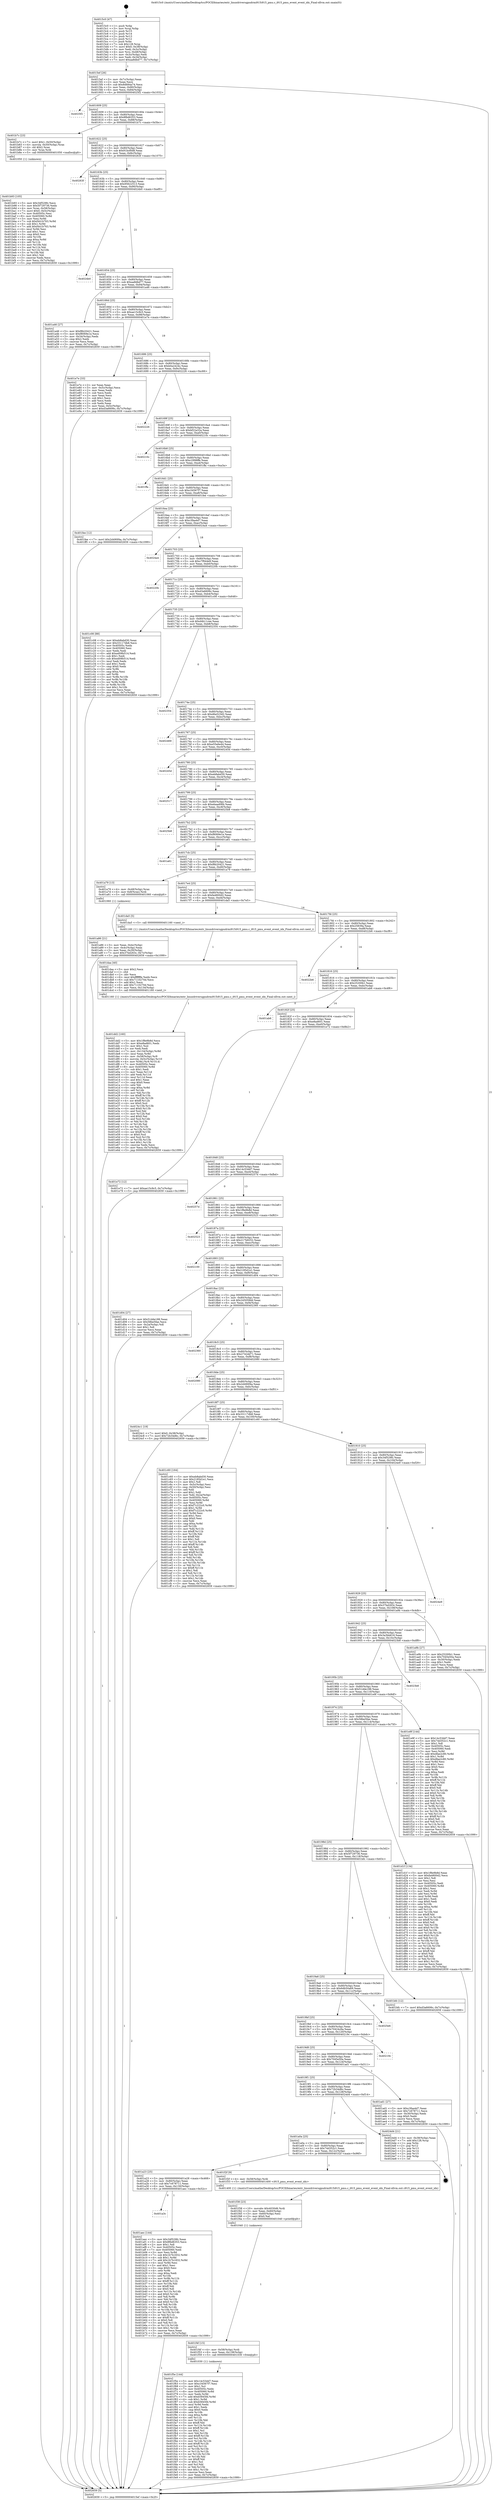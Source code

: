digraph "0x4015c0" {
  label = "0x4015c0 (/mnt/c/Users/mathe/Desktop/tcc/POCII/binaries/extr_linuxdriversgpudrmi915i915_pmu.c_i915_pmu_event_event_idx_Final-ollvm.out::main(0))"
  labelloc = "t"
  node[shape=record]

  Entry [label="",width=0.3,height=0.3,shape=circle,fillcolor=black,style=filled]
  "0x4015ef" [label="{
     0x4015ef [26]\l
     | [instrs]\l
     &nbsp;&nbsp;0x4015ef \<+3\>: mov -0x7c(%rbp),%eax\l
     &nbsp;&nbsp;0x4015f2 \<+2\>: mov %eax,%ecx\l
     &nbsp;&nbsp;0x4015f4 \<+6\>: sub $0x8d684a74,%ecx\l
     &nbsp;&nbsp;0x4015fa \<+3\>: mov %eax,-0x80(%rbp)\l
     &nbsp;&nbsp;0x4015fd \<+6\>: mov %ecx,-0x84(%rbp)\l
     &nbsp;&nbsp;0x401603 \<+6\>: je 00000000004025f2 \<main+0x1032\>\l
  }"]
  "0x4025f2" [label="{
     0x4025f2\l
  }", style=dashed]
  "0x401609" [label="{
     0x401609 [25]\l
     | [instrs]\l
     &nbsp;&nbsp;0x401609 \<+5\>: jmp 000000000040160e \<main+0x4e\>\l
     &nbsp;&nbsp;0x40160e \<+3\>: mov -0x80(%rbp),%eax\l
     &nbsp;&nbsp;0x401611 \<+5\>: sub $0x8fbd6353,%eax\l
     &nbsp;&nbsp;0x401616 \<+6\>: mov %eax,-0x88(%rbp)\l
     &nbsp;&nbsp;0x40161c \<+6\>: je 0000000000401b7c \<main+0x5bc\>\l
  }"]
  Exit [label="",width=0.3,height=0.3,shape=circle,fillcolor=black,style=filled,peripheries=2]
  "0x401b7c" [label="{
     0x401b7c [23]\l
     | [instrs]\l
     &nbsp;&nbsp;0x401b7c \<+7\>: movl $0x1,-0x50(%rbp)\l
     &nbsp;&nbsp;0x401b83 \<+4\>: movslq -0x50(%rbp),%rax\l
     &nbsp;&nbsp;0x401b87 \<+4\>: shl $0x2,%rax\l
     &nbsp;&nbsp;0x401b8b \<+3\>: mov %rax,%rdi\l
     &nbsp;&nbsp;0x401b8e \<+5\>: call 0000000000401050 \<malloc@plt\>\l
     | [calls]\l
     &nbsp;&nbsp;0x401050 \{1\} (unknown)\l
  }"]
  "0x401622" [label="{
     0x401622 [25]\l
     | [instrs]\l
     &nbsp;&nbsp;0x401622 \<+5\>: jmp 0000000000401627 \<main+0x67\>\l
     &nbsp;&nbsp;0x401627 \<+3\>: mov -0x80(%rbp),%eax\l
     &nbsp;&nbsp;0x40162a \<+5\>: sub $0x91bcf0d8,%eax\l
     &nbsp;&nbsp;0x40162f \<+6\>: mov %eax,-0x8c(%rbp)\l
     &nbsp;&nbsp;0x401635 \<+6\>: je 000000000040263f \<main+0x107f\>\l
  }"]
  "0x401f5e" [label="{
     0x401f5e [144]\l
     | [instrs]\l
     &nbsp;&nbsp;0x401f5e \<+5\>: mov $0x14c53dd7,%eax\l
     &nbsp;&nbsp;0x401f63 \<+5\>: mov $0xc34567f7,%esi\l
     &nbsp;&nbsp;0x401f68 \<+2\>: mov $0x1,%cl\l
     &nbsp;&nbsp;0x401f6a \<+7\>: mov 0x40505c,%edx\l
     &nbsp;&nbsp;0x401f71 \<+8\>: mov 0x405060,%r8d\l
     &nbsp;&nbsp;0x401f79 \<+3\>: mov %edx,%r9d\l
     &nbsp;&nbsp;0x401f7c \<+7\>: add $0xb5845fd,%r9d\l
     &nbsp;&nbsp;0x401f83 \<+4\>: sub $0x1,%r9d\l
     &nbsp;&nbsp;0x401f87 \<+7\>: sub $0xb5845fd,%r9d\l
     &nbsp;&nbsp;0x401f8e \<+4\>: imul %r9d,%edx\l
     &nbsp;&nbsp;0x401f92 \<+3\>: and $0x1,%edx\l
     &nbsp;&nbsp;0x401f95 \<+3\>: cmp $0x0,%edx\l
     &nbsp;&nbsp;0x401f98 \<+4\>: sete %r10b\l
     &nbsp;&nbsp;0x401f9c \<+4\>: cmp $0xa,%r8d\l
     &nbsp;&nbsp;0x401fa0 \<+4\>: setl %r11b\l
     &nbsp;&nbsp;0x401fa4 \<+3\>: mov %r10b,%bl\l
     &nbsp;&nbsp;0x401fa7 \<+3\>: xor $0xff,%bl\l
     &nbsp;&nbsp;0x401faa \<+3\>: mov %r11b,%r14b\l
     &nbsp;&nbsp;0x401fad \<+4\>: xor $0xff,%r14b\l
     &nbsp;&nbsp;0x401fb1 \<+3\>: xor $0x1,%cl\l
     &nbsp;&nbsp;0x401fb4 \<+3\>: mov %bl,%r15b\l
     &nbsp;&nbsp;0x401fb7 \<+4\>: and $0xff,%r15b\l
     &nbsp;&nbsp;0x401fbb \<+3\>: and %cl,%r10b\l
     &nbsp;&nbsp;0x401fbe \<+3\>: mov %r14b,%r12b\l
     &nbsp;&nbsp;0x401fc1 \<+4\>: and $0xff,%r12b\l
     &nbsp;&nbsp;0x401fc5 \<+3\>: and %cl,%r11b\l
     &nbsp;&nbsp;0x401fc8 \<+3\>: or %r10b,%r15b\l
     &nbsp;&nbsp;0x401fcb \<+3\>: or %r11b,%r12b\l
     &nbsp;&nbsp;0x401fce \<+3\>: xor %r12b,%r15b\l
     &nbsp;&nbsp;0x401fd1 \<+3\>: or %r14b,%bl\l
     &nbsp;&nbsp;0x401fd4 \<+3\>: xor $0xff,%bl\l
     &nbsp;&nbsp;0x401fd7 \<+3\>: or $0x1,%cl\l
     &nbsp;&nbsp;0x401fda \<+2\>: and %cl,%bl\l
     &nbsp;&nbsp;0x401fdc \<+3\>: or %bl,%r15b\l
     &nbsp;&nbsp;0x401fdf \<+4\>: test $0x1,%r15b\l
     &nbsp;&nbsp;0x401fe3 \<+3\>: cmovne %esi,%eax\l
     &nbsp;&nbsp;0x401fe6 \<+3\>: mov %eax,-0x7c(%rbp)\l
     &nbsp;&nbsp;0x401fe9 \<+5\>: jmp 0000000000402659 \<main+0x1099\>\l
  }"]
  "0x40263f" [label="{
     0x40263f\l
  }", style=dashed]
  "0x40163b" [label="{
     0x40163b [25]\l
     | [instrs]\l
     &nbsp;&nbsp;0x40163b \<+5\>: jmp 0000000000401640 \<main+0x80\>\l
     &nbsp;&nbsp;0x401640 \<+3\>: mov -0x80(%rbp),%eax\l
     &nbsp;&nbsp;0x401643 \<+5\>: sub $0x95622513,%eax\l
     &nbsp;&nbsp;0x401648 \<+6\>: mov %eax,-0x90(%rbp)\l
     &nbsp;&nbsp;0x40164e \<+6\>: je 00000000004024b0 \<main+0xef0\>\l
  }"]
  "0x401f4f" [label="{
     0x401f4f [15]\l
     | [instrs]\l
     &nbsp;&nbsp;0x401f4f \<+4\>: mov -0x58(%rbp),%rdi\l
     &nbsp;&nbsp;0x401f53 \<+6\>: mov %eax,-0x138(%rbp)\l
     &nbsp;&nbsp;0x401f59 \<+5\>: call 0000000000401030 \<free@plt\>\l
     | [calls]\l
     &nbsp;&nbsp;0x401030 \{1\} (unknown)\l
  }"]
  "0x4024b0" [label="{
     0x4024b0\l
  }", style=dashed]
  "0x401654" [label="{
     0x401654 [25]\l
     | [instrs]\l
     &nbsp;&nbsp;0x401654 \<+5\>: jmp 0000000000401659 \<main+0x99\>\l
     &nbsp;&nbsp;0x401659 \<+3\>: mov -0x80(%rbp),%eax\l
     &nbsp;&nbsp;0x40165c \<+5\>: sub $0xaa8dbd77,%eax\l
     &nbsp;&nbsp;0x401661 \<+6\>: mov %eax,-0x94(%rbp)\l
     &nbsp;&nbsp;0x401667 \<+6\>: je 0000000000401a46 \<main+0x486\>\l
  }"]
  "0x401f38" [label="{
     0x401f38 [23]\l
     | [instrs]\l
     &nbsp;&nbsp;0x401f38 \<+10\>: movabs $0x4030d6,%rdi\l
     &nbsp;&nbsp;0x401f42 \<+3\>: mov %eax,-0x60(%rbp)\l
     &nbsp;&nbsp;0x401f45 \<+3\>: mov -0x60(%rbp),%esi\l
     &nbsp;&nbsp;0x401f48 \<+2\>: mov $0x0,%al\l
     &nbsp;&nbsp;0x401f4a \<+5\>: call 0000000000401040 \<printf@plt\>\l
     | [calls]\l
     &nbsp;&nbsp;0x401040 \{1\} (unknown)\l
  }"]
  "0x401a46" [label="{
     0x401a46 [27]\l
     | [instrs]\l
     &nbsp;&nbsp;0x401a46 \<+5\>: mov $0xf8b20421,%eax\l
     &nbsp;&nbsp;0x401a4b \<+5\>: mov $0xf8069e1e,%ecx\l
     &nbsp;&nbsp;0x401a50 \<+3\>: mov -0x34(%rbp),%edx\l
     &nbsp;&nbsp;0x401a53 \<+3\>: cmp $0x2,%edx\l
     &nbsp;&nbsp;0x401a56 \<+3\>: cmovne %ecx,%eax\l
     &nbsp;&nbsp;0x401a59 \<+3\>: mov %eax,-0x7c(%rbp)\l
     &nbsp;&nbsp;0x401a5c \<+5\>: jmp 0000000000402659 \<main+0x1099\>\l
  }"]
  "0x40166d" [label="{
     0x40166d [25]\l
     | [instrs]\l
     &nbsp;&nbsp;0x40166d \<+5\>: jmp 0000000000401672 \<main+0xb2\>\l
     &nbsp;&nbsp;0x401672 \<+3\>: mov -0x80(%rbp),%eax\l
     &nbsp;&nbsp;0x401675 \<+5\>: sub $0xae15c9c5,%eax\l
     &nbsp;&nbsp;0x40167a \<+6\>: mov %eax,-0x98(%rbp)\l
     &nbsp;&nbsp;0x401680 \<+6\>: je 0000000000401e7e \<main+0x8be\>\l
  }"]
  "0x402659" [label="{
     0x402659 [5]\l
     | [instrs]\l
     &nbsp;&nbsp;0x402659 \<+5\>: jmp 00000000004015ef \<main+0x2f\>\l
  }"]
  "0x4015c0" [label="{
     0x4015c0 [47]\l
     | [instrs]\l
     &nbsp;&nbsp;0x4015c0 \<+1\>: push %rbp\l
     &nbsp;&nbsp;0x4015c1 \<+3\>: mov %rsp,%rbp\l
     &nbsp;&nbsp;0x4015c4 \<+2\>: push %r15\l
     &nbsp;&nbsp;0x4015c6 \<+2\>: push %r14\l
     &nbsp;&nbsp;0x4015c8 \<+2\>: push %r13\l
     &nbsp;&nbsp;0x4015ca \<+2\>: push %r12\l
     &nbsp;&nbsp;0x4015cc \<+1\>: push %rbx\l
     &nbsp;&nbsp;0x4015cd \<+7\>: sub $0x128,%rsp\l
     &nbsp;&nbsp;0x4015d4 \<+7\>: movl $0x0,-0x38(%rbp)\l
     &nbsp;&nbsp;0x4015db \<+3\>: mov %edi,-0x3c(%rbp)\l
     &nbsp;&nbsp;0x4015de \<+4\>: mov %rsi,-0x48(%rbp)\l
     &nbsp;&nbsp;0x4015e2 \<+3\>: mov -0x3c(%rbp),%edi\l
     &nbsp;&nbsp;0x4015e5 \<+3\>: mov %edi,-0x34(%rbp)\l
     &nbsp;&nbsp;0x4015e8 \<+7\>: movl $0xaa8dbd77,-0x7c(%rbp)\l
  }"]
  "0x401dd2" [label="{
     0x401dd2 [160]\l
     | [instrs]\l
     &nbsp;&nbsp;0x401dd2 \<+5\>: mov $0x1f8e9b8d,%ecx\l
     &nbsp;&nbsp;0x401dd7 \<+5\>: mov $0xe8ad601,%edx\l
     &nbsp;&nbsp;0x401ddc \<+3\>: mov $0x1,%sil\l
     &nbsp;&nbsp;0x401ddf \<+2\>: xor %edi,%edi\l
     &nbsp;&nbsp;0x401de1 \<+7\>: mov -0x134(%rbp),%r8d\l
     &nbsp;&nbsp;0x401de8 \<+4\>: imul %eax,%r8d\l
     &nbsp;&nbsp;0x401dec \<+4\>: mov -0x58(%rbp),%r9\l
     &nbsp;&nbsp;0x401df0 \<+4\>: movslq -0x5c(%rbp),%r10\l
     &nbsp;&nbsp;0x401df4 \<+4\>: mov %r8d,(%r9,%r10,4)\l
     &nbsp;&nbsp;0x401df8 \<+7\>: mov 0x40505c,%eax\l
     &nbsp;&nbsp;0x401dff \<+8\>: mov 0x405060,%r8d\l
     &nbsp;&nbsp;0x401e07 \<+3\>: sub $0x1,%edi\l
     &nbsp;&nbsp;0x401e0a \<+3\>: mov %eax,%r11d\l
     &nbsp;&nbsp;0x401e0d \<+3\>: add %edi,%r11d\l
     &nbsp;&nbsp;0x401e10 \<+4\>: imul %r11d,%eax\l
     &nbsp;&nbsp;0x401e14 \<+3\>: and $0x1,%eax\l
     &nbsp;&nbsp;0x401e17 \<+3\>: cmp $0x0,%eax\l
     &nbsp;&nbsp;0x401e1a \<+3\>: sete %bl\l
     &nbsp;&nbsp;0x401e1d \<+4\>: cmp $0xa,%r8d\l
     &nbsp;&nbsp;0x401e21 \<+4\>: setl %r14b\l
     &nbsp;&nbsp;0x401e25 \<+3\>: mov %bl,%r15b\l
     &nbsp;&nbsp;0x401e28 \<+4\>: xor $0xff,%r15b\l
     &nbsp;&nbsp;0x401e2c \<+3\>: mov %r14b,%r12b\l
     &nbsp;&nbsp;0x401e2f \<+4\>: xor $0xff,%r12b\l
     &nbsp;&nbsp;0x401e33 \<+4\>: xor $0x0,%sil\l
     &nbsp;&nbsp;0x401e37 \<+3\>: mov %r15b,%r13b\l
     &nbsp;&nbsp;0x401e3a \<+4\>: and $0x0,%r13b\l
     &nbsp;&nbsp;0x401e3e \<+3\>: and %sil,%bl\l
     &nbsp;&nbsp;0x401e41 \<+3\>: mov %r12b,%al\l
     &nbsp;&nbsp;0x401e44 \<+2\>: and $0x0,%al\l
     &nbsp;&nbsp;0x401e46 \<+3\>: and %sil,%r14b\l
     &nbsp;&nbsp;0x401e49 \<+3\>: or %bl,%r13b\l
     &nbsp;&nbsp;0x401e4c \<+3\>: or %r14b,%al\l
     &nbsp;&nbsp;0x401e4f \<+3\>: xor %al,%r13b\l
     &nbsp;&nbsp;0x401e52 \<+3\>: or %r12b,%r15b\l
     &nbsp;&nbsp;0x401e55 \<+4\>: xor $0xff,%r15b\l
     &nbsp;&nbsp;0x401e59 \<+4\>: or $0x0,%sil\l
     &nbsp;&nbsp;0x401e5d \<+3\>: and %sil,%r15b\l
     &nbsp;&nbsp;0x401e60 \<+3\>: or %r15b,%r13b\l
     &nbsp;&nbsp;0x401e63 \<+4\>: test $0x1,%r13b\l
     &nbsp;&nbsp;0x401e67 \<+3\>: cmovne %edx,%ecx\l
     &nbsp;&nbsp;0x401e6a \<+3\>: mov %ecx,-0x7c(%rbp)\l
     &nbsp;&nbsp;0x401e6d \<+5\>: jmp 0000000000402659 \<main+0x1099\>\l
  }"]
  "0x401e7e" [label="{
     0x401e7e [33]\l
     | [instrs]\l
     &nbsp;&nbsp;0x401e7e \<+2\>: xor %eax,%eax\l
     &nbsp;&nbsp;0x401e80 \<+3\>: mov -0x5c(%rbp),%ecx\l
     &nbsp;&nbsp;0x401e83 \<+2\>: mov %eax,%edx\l
     &nbsp;&nbsp;0x401e85 \<+2\>: sub %ecx,%edx\l
     &nbsp;&nbsp;0x401e87 \<+2\>: mov %eax,%ecx\l
     &nbsp;&nbsp;0x401e89 \<+3\>: sub $0x1,%ecx\l
     &nbsp;&nbsp;0x401e8c \<+2\>: add %ecx,%edx\l
     &nbsp;&nbsp;0x401e8e \<+2\>: sub %edx,%eax\l
     &nbsp;&nbsp;0x401e90 \<+3\>: mov %eax,-0x5c(%rbp)\l
     &nbsp;&nbsp;0x401e93 \<+7\>: movl $0xd3a6606c,-0x7c(%rbp)\l
     &nbsp;&nbsp;0x401e9a \<+5\>: jmp 0000000000402659 \<main+0x1099\>\l
  }"]
  "0x401686" [label="{
     0x401686 [25]\l
     | [instrs]\l
     &nbsp;&nbsp;0x401686 \<+5\>: jmp 000000000040168b \<main+0xcb\>\l
     &nbsp;&nbsp;0x40168b \<+3\>: mov -0x80(%rbp),%eax\l
     &nbsp;&nbsp;0x40168e \<+5\>: sub $0xb0a2424c,%eax\l
     &nbsp;&nbsp;0x401693 \<+6\>: mov %eax,-0x9c(%rbp)\l
     &nbsp;&nbsp;0x401699 \<+6\>: je 0000000000402226 \<main+0xc66\>\l
  }"]
  "0x401daa" [label="{
     0x401daa [40]\l
     | [instrs]\l
     &nbsp;&nbsp;0x401daa \<+5\>: mov $0x2,%ecx\l
     &nbsp;&nbsp;0x401daf \<+1\>: cltd\l
     &nbsp;&nbsp;0x401db0 \<+2\>: idiv %ecx\l
     &nbsp;&nbsp;0x401db2 \<+6\>: imul $0xfffffffe,%edx,%ecx\l
     &nbsp;&nbsp;0x401db8 \<+6\>: sub $0x7110270d,%ecx\l
     &nbsp;&nbsp;0x401dbe \<+3\>: add $0x1,%ecx\l
     &nbsp;&nbsp;0x401dc1 \<+6\>: add $0x7110270d,%ecx\l
     &nbsp;&nbsp;0x401dc7 \<+6\>: mov %ecx,-0x134(%rbp)\l
     &nbsp;&nbsp;0x401dcd \<+5\>: call 0000000000401160 \<next_i\>\l
     | [calls]\l
     &nbsp;&nbsp;0x401160 \{1\} (/mnt/c/Users/mathe/Desktop/tcc/POCII/binaries/extr_linuxdriversgpudrmi915i915_pmu.c_i915_pmu_event_event_idx_Final-ollvm.out::next_i)\l
  }"]
  "0x402226" [label="{
     0x402226\l
  }", style=dashed]
  "0x40169f" [label="{
     0x40169f [25]\l
     | [instrs]\l
     &nbsp;&nbsp;0x40169f \<+5\>: jmp 00000000004016a4 \<main+0xe4\>\l
     &nbsp;&nbsp;0x4016a4 \<+3\>: mov -0x80(%rbp),%eax\l
     &nbsp;&nbsp;0x4016a7 \<+5\>: sub $0xbf22a32a,%eax\l
     &nbsp;&nbsp;0x4016ac \<+6\>: mov %eax,-0xa0(%rbp)\l
     &nbsp;&nbsp;0x4016b2 \<+6\>: je 000000000040210c \<main+0xb4c\>\l
  }"]
  "0x401b93" [label="{
     0x401b93 [105]\l
     | [instrs]\l
     &nbsp;&nbsp;0x401b93 \<+5\>: mov $0x34f529fc,%ecx\l
     &nbsp;&nbsp;0x401b98 \<+5\>: mov $0x5f729736,%edx\l
     &nbsp;&nbsp;0x401b9d \<+4\>: mov %rax,-0x58(%rbp)\l
     &nbsp;&nbsp;0x401ba1 \<+7\>: movl $0x0,-0x5c(%rbp)\l
     &nbsp;&nbsp;0x401ba8 \<+7\>: mov 0x40505c,%esi\l
     &nbsp;&nbsp;0x401baf \<+8\>: mov 0x405060,%r8d\l
     &nbsp;&nbsp;0x401bb7 \<+3\>: mov %esi,%r9d\l
     &nbsp;&nbsp;0x401bba \<+7\>: sub $0xf441b763,%r9d\l
     &nbsp;&nbsp;0x401bc1 \<+4\>: sub $0x1,%r9d\l
     &nbsp;&nbsp;0x401bc5 \<+7\>: add $0xf441b763,%r9d\l
     &nbsp;&nbsp;0x401bcc \<+4\>: imul %r9d,%esi\l
     &nbsp;&nbsp;0x401bd0 \<+3\>: and $0x1,%esi\l
     &nbsp;&nbsp;0x401bd3 \<+3\>: cmp $0x0,%esi\l
     &nbsp;&nbsp;0x401bd6 \<+4\>: sete %r10b\l
     &nbsp;&nbsp;0x401bda \<+4\>: cmp $0xa,%r8d\l
     &nbsp;&nbsp;0x401bde \<+4\>: setl %r11b\l
     &nbsp;&nbsp;0x401be2 \<+3\>: mov %r10b,%bl\l
     &nbsp;&nbsp;0x401be5 \<+3\>: and %r11b,%bl\l
     &nbsp;&nbsp;0x401be8 \<+3\>: xor %r11b,%r10b\l
     &nbsp;&nbsp;0x401beb \<+3\>: or %r10b,%bl\l
     &nbsp;&nbsp;0x401bee \<+3\>: test $0x1,%bl\l
     &nbsp;&nbsp;0x401bf1 \<+3\>: cmovne %edx,%ecx\l
     &nbsp;&nbsp;0x401bf4 \<+3\>: mov %ecx,-0x7c(%rbp)\l
     &nbsp;&nbsp;0x401bf7 \<+5\>: jmp 0000000000402659 \<main+0x1099\>\l
  }"]
  "0x40210c" [label="{
     0x40210c\l
  }", style=dashed]
  "0x4016b8" [label="{
     0x4016b8 [25]\l
     | [instrs]\l
     &nbsp;&nbsp;0x4016b8 \<+5\>: jmp 00000000004016bd \<main+0xfd\>\l
     &nbsp;&nbsp;0x4016bd \<+3\>: mov -0x80(%rbp),%eax\l
     &nbsp;&nbsp;0x4016c0 \<+5\>: sub $0xc2998ffe,%eax\l
     &nbsp;&nbsp;0x4016c5 \<+6\>: mov %eax,-0xa4(%rbp)\l
     &nbsp;&nbsp;0x4016cb \<+6\>: je 0000000000401ffa \<main+0xa3a\>\l
  }"]
  "0x401a3c" [label="{
     0x401a3c\l
  }", style=dashed]
  "0x401ffa" [label="{
     0x401ffa\l
  }", style=dashed]
  "0x4016d1" [label="{
     0x4016d1 [25]\l
     | [instrs]\l
     &nbsp;&nbsp;0x4016d1 \<+5\>: jmp 00000000004016d6 \<main+0x116\>\l
     &nbsp;&nbsp;0x4016d6 \<+3\>: mov -0x80(%rbp),%eax\l
     &nbsp;&nbsp;0x4016d9 \<+5\>: sub $0xc34567f7,%eax\l
     &nbsp;&nbsp;0x4016de \<+6\>: mov %eax,-0xa8(%rbp)\l
     &nbsp;&nbsp;0x4016e4 \<+6\>: je 0000000000401fee \<main+0xa2e\>\l
  }"]
  "0x401aec" [label="{
     0x401aec [144]\l
     | [instrs]\l
     &nbsp;&nbsp;0x401aec \<+5\>: mov $0x34f529fc,%eax\l
     &nbsp;&nbsp;0x401af1 \<+5\>: mov $0x8fbd6353,%ecx\l
     &nbsp;&nbsp;0x401af6 \<+2\>: mov $0x1,%dl\l
     &nbsp;&nbsp;0x401af8 \<+7\>: mov 0x40505c,%esi\l
     &nbsp;&nbsp;0x401aff \<+7\>: mov 0x405060,%edi\l
     &nbsp;&nbsp;0x401b06 \<+3\>: mov %esi,%r8d\l
     &nbsp;&nbsp;0x401b09 \<+7\>: sub $0x1b7b1832,%r8d\l
     &nbsp;&nbsp;0x401b10 \<+4\>: sub $0x1,%r8d\l
     &nbsp;&nbsp;0x401b14 \<+7\>: add $0x1b7b1832,%r8d\l
     &nbsp;&nbsp;0x401b1b \<+4\>: imul %r8d,%esi\l
     &nbsp;&nbsp;0x401b1f \<+3\>: and $0x1,%esi\l
     &nbsp;&nbsp;0x401b22 \<+3\>: cmp $0x0,%esi\l
     &nbsp;&nbsp;0x401b25 \<+4\>: sete %r9b\l
     &nbsp;&nbsp;0x401b29 \<+3\>: cmp $0xa,%edi\l
     &nbsp;&nbsp;0x401b2c \<+4\>: setl %r10b\l
     &nbsp;&nbsp;0x401b30 \<+3\>: mov %r9b,%r11b\l
     &nbsp;&nbsp;0x401b33 \<+4\>: xor $0xff,%r11b\l
     &nbsp;&nbsp;0x401b37 \<+3\>: mov %r10b,%bl\l
     &nbsp;&nbsp;0x401b3a \<+3\>: xor $0xff,%bl\l
     &nbsp;&nbsp;0x401b3d \<+3\>: xor $0x0,%dl\l
     &nbsp;&nbsp;0x401b40 \<+3\>: mov %r11b,%r14b\l
     &nbsp;&nbsp;0x401b43 \<+4\>: and $0x0,%r14b\l
     &nbsp;&nbsp;0x401b47 \<+3\>: and %dl,%r9b\l
     &nbsp;&nbsp;0x401b4a \<+3\>: mov %bl,%r15b\l
     &nbsp;&nbsp;0x401b4d \<+4\>: and $0x0,%r15b\l
     &nbsp;&nbsp;0x401b51 \<+3\>: and %dl,%r10b\l
     &nbsp;&nbsp;0x401b54 \<+3\>: or %r9b,%r14b\l
     &nbsp;&nbsp;0x401b57 \<+3\>: or %r10b,%r15b\l
     &nbsp;&nbsp;0x401b5a \<+3\>: xor %r15b,%r14b\l
     &nbsp;&nbsp;0x401b5d \<+3\>: or %bl,%r11b\l
     &nbsp;&nbsp;0x401b60 \<+4\>: xor $0xff,%r11b\l
     &nbsp;&nbsp;0x401b64 \<+3\>: or $0x0,%dl\l
     &nbsp;&nbsp;0x401b67 \<+3\>: and %dl,%r11b\l
     &nbsp;&nbsp;0x401b6a \<+3\>: or %r11b,%r14b\l
     &nbsp;&nbsp;0x401b6d \<+4\>: test $0x1,%r14b\l
     &nbsp;&nbsp;0x401b71 \<+3\>: cmovne %ecx,%eax\l
     &nbsp;&nbsp;0x401b74 \<+3\>: mov %eax,-0x7c(%rbp)\l
     &nbsp;&nbsp;0x401b77 \<+5\>: jmp 0000000000402659 \<main+0x1099\>\l
  }"]
  "0x401fee" [label="{
     0x401fee [12]\l
     | [instrs]\l
     &nbsp;&nbsp;0x401fee \<+7\>: movl $0x2d490f4a,-0x7c(%rbp)\l
     &nbsp;&nbsp;0x401ff5 \<+5\>: jmp 0000000000402659 \<main+0x1099\>\l
  }"]
  "0x4016ea" [label="{
     0x4016ea [25]\l
     | [instrs]\l
     &nbsp;&nbsp;0x4016ea \<+5\>: jmp 00000000004016ef \<main+0x12f\>\l
     &nbsp;&nbsp;0x4016ef \<+3\>: mov -0x80(%rbp),%eax\l
     &nbsp;&nbsp;0x4016f2 \<+5\>: sub $0xc3faa4d7,%eax\l
     &nbsp;&nbsp;0x4016f7 \<+6\>: mov %eax,-0xac(%rbp)\l
     &nbsp;&nbsp;0x4016fd \<+6\>: je 00000000004024a4 \<main+0xee4\>\l
  }"]
  "0x401a23" [label="{
     0x401a23 [25]\l
     | [instrs]\l
     &nbsp;&nbsp;0x401a23 \<+5\>: jmp 0000000000401a28 \<main+0x468\>\l
     &nbsp;&nbsp;0x401a28 \<+3\>: mov -0x80(%rbp),%eax\l
     &nbsp;&nbsp;0x401a2b \<+5\>: sub $0x7c678711,%eax\l
     &nbsp;&nbsp;0x401a30 \<+6\>: mov %eax,-0x130(%rbp)\l
     &nbsp;&nbsp;0x401a36 \<+6\>: je 0000000000401aec \<main+0x52c\>\l
  }"]
  "0x4024a4" [label="{
     0x4024a4\l
  }", style=dashed]
  "0x401703" [label="{
     0x401703 [25]\l
     | [instrs]\l
     &nbsp;&nbsp;0x401703 \<+5\>: jmp 0000000000401708 \<main+0x148\>\l
     &nbsp;&nbsp;0x401708 \<+3\>: mov -0x80(%rbp),%eax\l
     &nbsp;&nbsp;0x40170b \<+5\>: sub $0xc7f944e9,%eax\l
     &nbsp;&nbsp;0x401710 \<+6\>: mov %eax,-0xb0(%rbp)\l
     &nbsp;&nbsp;0x401716 \<+6\>: je 000000000040220b \<main+0xc4b\>\l
  }"]
  "0x401f2f" [label="{
     0x401f2f [9]\l
     | [instrs]\l
     &nbsp;&nbsp;0x401f2f \<+4\>: mov -0x58(%rbp),%rdi\l
     &nbsp;&nbsp;0x401f33 \<+5\>: call 0000000000401400 \<i915_pmu_event_event_idx\>\l
     | [calls]\l
     &nbsp;&nbsp;0x401400 \{1\} (/mnt/c/Users/mathe/Desktop/tcc/POCII/binaries/extr_linuxdriversgpudrmi915i915_pmu.c_i915_pmu_event_event_idx_Final-ollvm.out::i915_pmu_event_event_idx)\l
  }"]
  "0x40220b" [label="{
     0x40220b\l
  }", style=dashed]
  "0x40171c" [label="{
     0x40171c [25]\l
     | [instrs]\l
     &nbsp;&nbsp;0x40171c \<+5\>: jmp 0000000000401721 \<main+0x161\>\l
     &nbsp;&nbsp;0x401721 \<+3\>: mov -0x80(%rbp),%eax\l
     &nbsp;&nbsp;0x401724 \<+5\>: sub $0xd3a6606c,%eax\l
     &nbsp;&nbsp;0x401729 \<+6\>: mov %eax,-0xb4(%rbp)\l
     &nbsp;&nbsp;0x40172f \<+6\>: je 0000000000401c08 \<main+0x648\>\l
  }"]
  "0x401a0a" [label="{
     0x401a0a [25]\l
     | [instrs]\l
     &nbsp;&nbsp;0x401a0a \<+5\>: jmp 0000000000401a0f \<main+0x44f\>\l
     &nbsp;&nbsp;0x401a0f \<+3\>: mov -0x80(%rbp),%eax\l
     &nbsp;&nbsp;0x401a12 \<+5\>: sub $0x74d352c1,%eax\l
     &nbsp;&nbsp;0x401a17 \<+6\>: mov %eax,-0x12c(%rbp)\l
     &nbsp;&nbsp;0x401a1d \<+6\>: je 0000000000401f2f \<main+0x96f\>\l
  }"]
  "0x401c08" [label="{
     0x401c08 [88]\l
     | [instrs]\l
     &nbsp;&nbsp;0x401c08 \<+5\>: mov $0xeb8abd30,%eax\l
     &nbsp;&nbsp;0x401c0d \<+5\>: mov $0x33117db8,%ecx\l
     &nbsp;&nbsp;0x401c12 \<+7\>: mov 0x40505c,%edx\l
     &nbsp;&nbsp;0x401c19 \<+7\>: mov 0x405060,%esi\l
     &nbsp;&nbsp;0x401c20 \<+2\>: mov %edx,%edi\l
     &nbsp;&nbsp;0x401c22 \<+6\>: add $0xed08b514,%edi\l
     &nbsp;&nbsp;0x401c28 \<+3\>: sub $0x1,%edi\l
     &nbsp;&nbsp;0x401c2b \<+6\>: sub $0xed08b514,%edi\l
     &nbsp;&nbsp;0x401c31 \<+3\>: imul %edi,%edx\l
     &nbsp;&nbsp;0x401c34 \<+3\>: and $0x1,%edx\l
     &nbsp;&nbsp;0x401c37 \<+3\>: cmp $0x0,%edx\l
     &nbsp;&nbsp;0x401c3a \<+4\>: sete %r8b\l
     &nbsp;&nbsp;0x401c3e \<+3\>: cmp $0xa,%esi\l
     &nbsp;&nbsp;0x401c41 \<+4\>: setl %r9b\l
     &nbsp;&nbsp;0x401c45 \<+3\>: mov %r8b,%r10b\l
     &nbsp;&nbsp;0x401c48 \<+3\>: and %r9b,%r10b\l
     &nbsp;&nbsp;0x401c4b \<+3\>: xor %r9b,%r8b\l
     &nbsp;&nbsp;0x401c4e \<+3\>: or %r8b,%r10b\l
     &nbsp;&nbsp;0x401c51 \<+4\>: test $0x1,%r10b\l
     &nbsp;&nbsp;0x401c55 \<+3\>: cmovne %ecx,%eax\l
     &nbsp;&nbsp;0x401c58 \<+3\>: mov %eax,-0x7c(%rbp)\l
     &nbsp;&nbsp;0x401c5b \<+5\>: jmp 0000000000402659 \<main+0x1099\>\l
  }"]
  "0x401735" [label="{
     0x401735 [25]\l
     | [instrs]\l
     &nbsp;&nbsp;0x401735 \<+5\>: jmp 000000000040173a \<main+0x17a\>\l
     &nbsp;&nbsp;0x40173a \<+3\>: mov -0x80(%rbp),%eax\l
     &nbsp;&nbsp;0x40173d \<+5\>: sub $0xd4b11cee,%eax\l
     &nbsp;&nbsp;0x401742 \<+6\>: mov %eax,-0xb8(%rbp)\l
     &nbsp;&nbsp;0x401748 \<+6\>: je 0000000000402354 \<main+0xd94\>\l
  }"]
  "0x4024d4" [label="{
     0x4024d4 [21]\l
     | [instrs]\l
     &nbsp;&nbsp;0x4024d4 \<+3\>: mov -0x38(%rbp),%eax\l
     &nbsp;&nbsp;0x4024d7 \<+7\>: add $0x128,%rsp\l
     &nbsp;&nbsp;0x4024de \<+1\>: pop %rbx\l
     &nbsp;&nbsp;0x4024df \<+2\>: pop %r12\l
     &nbsp;&nbsp;0x4024e1 \<+2\>: pop %r13\l
     &nbsp;&nbsp;0x4024e3 \<+2\>: pop %r14\l
     &nbsp;&nbsp;0x4024e5 \<+2\>: pop %r15\l
     &nbsp;&nbsp;0x4024e7 \<+1\>: pop %rbp\l
     &nbsp;&nbsp;0x4024e8 \<+1\>: ret\l
  }"]
  "0x402354" [label="{
     0x402354\l
  }", style=dashed]
  "0x40174e" [label="{
     0x40174e [25]\l
     | [instrs]\l
     &nbsp;&nbsp;0x40174e \<+5\>: jmp 0000000000401753 \<main+0x193\>\l
     &nbsp;&nbsp;0x401753 \<+3\>: mov -0x80(%rbp),%eax\l
     &nbsp;&nbsp;0x401756 \<+5\>: sub $0xd6a523d2,%eax\l
     &nbsp;&nbsp;0x40175b \<+6\>: mov %eax,-0xbc(%rbp)\l
     &nbsp;&nbsp;0x401761 \<+6\>: je 0000000000402469 \<main+0xea9\>\l
  }"]
  "0x4019f1" [label="{
     0x4019f1 [25]\l
     | [instrs]\l
     &nbsp;&nbsp;0x4019f1 \<+5\>: jmp 00000000004019f6 \<main+0x436\>\l
     &nbsp;&nbsp;0x4019f6 \<+3\>: mov -0x80(%rbp),%eax\l
     &nbsp;&nbsp;0x4019f9 \<+5\>: sub $0x72b34d6c,%eax\l
     &nbsp;&nbsp;0x4019fe \<+6\>: mov %eax,-0x128(%rbp)\l
     &nbsp;&nbsp;0x401a04 \<+6\>: je 00000000004024d4 \<main+0xf14\>\l
  }"]
  "0x402469" [label="{
     0x402469\l
  }", style=dashed]
  "0x401767" [label="{
     0x401767 [25]\l
     | [instrs]\l
     &nbsp;&nbsp;0x401767 \<+5\>: jmp 000000000040176c \<main+0x1ac\>\l
     &nbsp;&nbsp;0x40176c \<+3\>: mov -0x80(%rbp),%eax\l
     &nbsp;&nbsp;0x40176f \<+5\>: sub $0xe55e6e44,%eax\l
     &nbsp;&nbsp;0x401774 \<+6\>: mov %eax,-0xc0(%rbp)\l
     &nbsp;&nbsp;0x40177a \<+6\>: je 000000000040245d \<main+0xe9d\>\l
  }"]
  "0x401ad1" [label="{
     0x401ad1 [27]\l
     | [instrs]\l
     &nbsp;&nbsp;0x401ad1 \<+5\>: mov $0xc3faa4d7,%eax\l
     &nbsp;&nbsp;0x401ad6 \<+5\>: mov $0x7c678711,%ecx\l
     &nbsp;&nbsp;0x401adb \<+3\>: mov -0x30(%rbp),%edx\l
     &nbsp;&nbsp;0x401ade \<+3\>: cmp $0x0,%edx\l
     &nbsp;&nbsp;0x401ae1 \<+3\>: cmove %ecx,%eax\l
     &nbsp;&nbsp;0x401ae4 \<+3\>: mov %eax,-0x7c(%rbp)\l
     &nbsp;&nbsp;0x401ae7 \<+5\>: jmp 0000000000402659 \<main+0x1099\>\l
  }"]
  "0x40245d" [label="{
     0x40245d\l
  }", style=dashed]
  "0x401780" [label="{
     0x401780 [25]\l
     | [instrs]\l
     &nbsp;&nbsp;0x401780 \<+5\>: jmp 0000000000401785 \<main+0x1c5\>\l
     &nbsp;&nbsp;0x401785 \<+3\>: mov -0x80(%rbp),%eax\l
     &nbsp;&nbsp;0x401788 \<+5\>: sub $0xeb8abd30,%eax\l
     &nbsp;&nbsp;0x40178d \<+6\>: mov %eax,-0xc4(%rbp)\l
     &nbsp;&nbsp;0x401793 \<+6\>: je 0000000000402517 \<main+0xf57\>\l
  }"]
  "0x4019d8" [label="{
     0x4019d8 [25]\l
     | [instrs]\l
     &nbsp;&nbsp;0x4019d8 \<+5\>: jmp 00000000004019dd \<main+0x41d\>\l
     &nbsp;&nbsp;0x4019dd \<+3\>: mov -0x80(%rbp),%eax\l
     &nbsp;&nbsp;0x4019e0 \<+5\>: sub $0x7045e50a,%eax\l
     &nbsp;&nbsp;0x4019e5 \<+6\>: mov %eax,-0x124(%rbp)\l
     &nbsp;&nbsp;0x4019eb \<+6\>: je 0000000000401ad1 \<main+0x511\>\l
  }"]
  "0x402517" [label="{
     0x402517\l
  }", style=dashed]
  "0x401799" [label="{
     0x401799 [25]\l
     | [instrs]\l
     &nbsp;&nbsp;0x401799 \<+5\>: jmp 000000000040179e \<main+0x1de\>\l
     &nbsp;&nbsp;0x40179e \<+3\>: mov -0x80(%rbp),%eax\l
     &nbsp;&nbsp;0x4017a1 \<+5\>: sub $0xebaad06b,%eax\l
     &nbsp;&nbsp;0x4017a6 \<+6\>: mov %eax,-0xc8(%rbp)\l
     &nbsp;&nbsp;0x4017ac \<+6\>: je 00000000004025b8 \<main+0xff8\>\l
  }"]
  "0x40219c" [label="{
     0x40219c\l
  }", style=dashed]
  "0x4025b8" [label="{
     0x4025b8\l
  }", style=dashed]
  "0x4017b2" [label="{
     0x4017b2 [25]\l
     | [instrs]\l
     &nbsp;&nbsp;0x4017b2 \<+5\>: jmp 00000000004017b7 \<main+0x1f7\>\l
     &nbsp;&nbsp;0x4017b7 \<+3\>: mov -0x80(%rbp),%eax\l
     &nbsp;&nbsp;0x4017ba \<+5\>: sub $0xf8069e1e,%eax\l
     &nbsp;&nbsp;0x4017bf \<+6\>: mov %eax,-0xcc(%rbp)\l
     &nbsp;&nbsp;0x4017c5 \<+6\>: je 0000000000401a61 \<main+0x4a1\>\l
  }"]
  "0x4019bf" [label="{
     0x4019bf [25]\l
     | [instrs]\l
     &nbsp;&nbsp;0x4019bf \<+5\>: jmp 00000000004019c4 \<main+0x404\>\l
     &nbsp;&nbsp;0x4019c4 \<+3\>: mov -0x80(%rbp),%eax\l
     &nbsp;&nbsp;0x4019c7 \<+5\>: sub $0x70424c6a,%eax\l
     &nbsp;&nbsp;0x4019cc \<+6\>: mov %eax,-0x120(%rbp)\l
     &nbsp;&nbsp;0x4019d2 \<+6\>: je 000000000040219c \<main+0xbdc\>\l
  }"]
  "0x401a61" [label="{
     0x401a61\l
  }", style=dashed]
  "0x4017cb" [label="{
     0x4017cb [25]\l
     | [instrs]\l
     &nbsp;&nbsp;0x4017cb \<+5\>: jmp 00000000004017d0 \<main+0x210\>\l
     &nbsp;&nbsp;0x4017d0 \<+3\>: mov -0x80(%rbp),%eax\l
     &nbsp;&nbsp;0x4017d3 \<+5\>: sub $0xf8b20421,%eax\l
     &nbsp;&nbsp;0x4017d8 \<+6\>: mov %eax,-0xd0(%rbp)\l
     &nbsp;&nbsp;0x4017de \<+6\>: je 0000000000401a79 \<main+0x4b9\>\l
  }"]
  "0x4025e6" [label="{
     0x4025e6\l
  }", style=dashed]
  "0x401a79" [label="{
     0x401a79 [13]\l
     | [instrs]\l
     &nbsp;&nbsp;0x401a79 \<+4\>: mov -0x48(%rbp),%rax\l
     &nbsp;&nbsp;0x401a7d \<+4\>: mov 0x8(%rax),%rdi\l
     &nbsp;&nbsp;0x401a81 \<+5\>: call 0000000000401060 \<atoi@plt\>\l
     | [calls]\l
     &nbsp;&nbsp;0x401060 \{1\} (unknown)\l
  }"]
  "0x4017e4" [label="{
     0x4017e4 [25]\l
     | [instrs]\l
     &nbsp;&nbsp;0x4017e4 \<+5\>: jmp 00000000004017e9 \<main+0x229\>\l
     &nbsp;&nbsp;0x4017e9 \<+3\>: mov -0x80(%rbp),%eax\l
     &nbsp;&nbsp;0x4017ec \<+5\>: sub $0xfa4800d2,%eax\l
     &nbsp;&nbsp;0x4017f1 \<+6\>: mov %eax,-0xd4(%rbp)\l
     &nbsp;&nbsp;0x4017f7 \<+6\>: je 0000000000401da5 \<main+0x7e5\>\l
  }"]
  "0x401a86" [label="{
     0x401a86 [21]\l
     | [instrs]\l
     &nbsp;&nbsp;0x401a86 \<+3\>: mov %eax,-0x4c(%rbp)\l
     &nbsp;&nbsp;0x401a89 \<+3\>: mov -0x4c(%rbp),%eax\l
     &nbsp;&nbsp;0x401a8c \<+3\>: mov %eax,-0x30(%rbp)\l
     &nbsp;&nbsp;0x401a8f \<+7\>: movl $0x37bd263c,-0x7c(%rbp)\l
     &nbsp;&nbsp;0x401a96 \<+5\>: jmp 0000000000402659 \<main+0x1099\>\l
  }"]
  "0x4019a6" [label="{
     0x4019a6 [25]\l
     | [instrs]\l
     &nbsp;&nbsp;0x4019a6 \<+5\>: jmp 00000000004019ab \<main+0x3eb\>\l
     &nbsp;&nbsp;0x4019ab \<+3\>: mov -0x80(%rbp),%eax\l
     &nbsp;&nbsp;0x4019ae \<+5\>: sub $0x6db50a69,%eax\l
     &nbsp;&nbsp;0x4019b3 \<+6\>: mov %eax,-0x11c(%rbp)\l
     &nbsp;&nbsp;0x4019b9 \<+6\>: je 00000000004025e6 \<main+0x1026\>\l
  }"]
  "0x401da5" [label="{
     0x401da5 [5]\l
     | [instrs]\l
     &nbsp;&nbsp;0x401da5 \<+5\>: call 0000000000401160 \<next_i\>\l
     | [calls]\l
     &nbsp;&nbsp;0x401160 \{1\} (/mnt/c/Users/mathe/Desktop/tcc/POCII/binaries/extr_linuxdriversgpudrmi915i915_pmu.c_i915_pmu_event_event_idx_Final-ollvm.out::next_i)\l
  }"]
  "0x4017fd" [label="{
     0x4017fd [25]\l
     | [instrs]\l
     &nbsp;&nbsp;0x4017fd \<+5\>: jmp 0000000000401802 \<main+0x242\>\l
     &nbsp;&nbsp;0x401802 \<+3\>: mov -0x80(%rbp),%eax\l
     &nbsp;&nbsp;0x401805 \<+5\>: sub $0x25839a,%eax\l
     &nbsp;&nbsp;0x40180a \<+6\>: mov %eax,-0xd8(%rbp)\l
     &nbsp;&nbsp;0x401810 \<+6\>: je 00000000004022b6 \<main+0xcf6\>\l
  }"]
  "0x401bfc" [label="{
     0x401bfc [12]\l
     | [instrs]\l
     &nbsp;&nbsp;0x401bfc \<+7\>: movl $0xd3a6606c,-0x7c(%rbp)\l
     &nbsp;&nbsp;0x401c03 \<+5\>: jmp 0000000000402659 \<main+0x1099\>\l
  }"]
  "0x4022b6" [label="{
     0x4022b6\l
  }", style=dashed]
  "0x401816" [label="{
     0x401816 [25]\l
     | [instrs]\l
     &nbsp;&nbsp;0x401816 \<+5\>: jmp 000000000040181b \<main+0x25b\>\l
     &nbsp;&nbsp;0x40181b \<+3\>: mov -0x80(%rbp),%eax\l
     &nbsp;&nbsp;0x40181e \<+5\>: sub $0x25200b1,%eax\l
     &nbsp;&nbsp;0x401823 \<+6\>: mov %eax,-0xdc(%rbp)\l
     &nbsp;&nbsp;0x401829 \<+6\>: je 0000000000401ab6 \<main+0x4f6\>\l
  }"]
  "0x40198d" [label="{
     0x40198d [25]\l
     | [instrs]\l
     &nbsp;&nbsp;0x40198d \<+5\>: jmp 0000000000401992 \<main+0x3d2\>\l
     &nbsp;&nbsp;0x401992 \<+3\>: mov -0x80(%rbp),%eax\l
     &nbsp;&nbsp;0x401995 \<+5\>: sub $0x5f729736,%eax\l
     &nbsp;&nbsp;0x40199a \<+6\>: mov %eax,-0x118(%rbp)\l
     &nbsp;&nbsp;0x4019a0 \<+6\>: je 0000000000401bfc \<main+0x63c\>\l
  }"]
  "0x401ab6" [label="{
     0x401ab6\l
  }", style=dashed]
  "0x40182f" [label="{
     0x40182f [25]\l
     | [instrs]\l
     &nbsp;&nbsp;0x40182f \<+5\>: jmp 0000000000401834 \<main+0x274\>\l
     &nbsp;&nbsp;0x401834 \<+3\>: mov -0x80(%rbp),%eax\l
     &nbsp;&nbsp;0x401837 \<+5\>: sub $0xe8ad601,%eax\l
     &nbsp;&nbsp;0x40183c \<+6\>: mov %eax,-0xe0(%rbp)\l
     &nbsp;&nbsp;0x401842 \<+6\>: je 0000000000401e72 \<main+0x8b2\>\l
  }"]
  "0x401d1f" [label="{
     0x401d1f [134]\l
     | [instrs]\l
     &nbsp;&nbsp;0x401d1f \<+5\>: mov $0x1f8e9b8d,%eax\l
     &nbsp;&nbsp;0x401d24 \<+5\>: mov $0xfa4800d2,%ecx\l
     &nbsp;&nbsp;0x401d29 \<+2\>: mov $0x1,%dl\l
     &nbsp;&nbsp;0x401d2b \<+2\>: xor %esi,%esi\l
     &nbsp;&nbsp;0x401d2d \<+7\>: mov 0x40505c,%edi\l
     &nbsp;&nbsp;0x401d34 \<+8\>: mov 0x405060,%r8d\l
     &nbsp;&nbsp;0x401d3c \<+3\>: sub $0x1,%esi\l
     &nbsp;&nbsp;0x401d3f \<+3\>: mov %edi,%r9d\l
     &nbsp;&nbsp;0x401d42 \<+3\>: add %esi,%r9d\l
     &nbsp;&nbsp;0x401d45 \<+4\>: imul %r9d,%edi\l
     &nbsp;&nbsp;0x401d49 \<+3\>: and $0x1,%edi\l
     &nbsp;&nbsp;0x401d4c \<+3\>: cmp $0x0,%edi\l
     &nbsp;&nbsp;0x401d4f \<+4\>: sete %r10b\l
     &nbsp;&nbsp;0x401d53 \<+4\>: cmp $0xa,%r8d\l
     &nbsp;&nbsp;0x401d57 \<+4\>: setl %r11b\l
     &nbsp;&nbsp;0x401d5b \<+3\>: mov %r10b,%bl\l
     &nbsp;&nbsp;0x401d5e \<+3\>: xor $0xff,%bl\l
     &nbsp;&nbsp;0x401d61 \<+3\>: mov %r11b,%r14b\l
     &nbsp;&nbsp;0x401d64 \<+4\>: xor $0xff,%r14b\l
     &nbsp;&nbsp;0x401d68 \<+3\>: xor $0x0,%dl\l
     &nbsp;&nbsp;0x401d6b \<+3\>: mov %bl,%r15b\l
     &nbsp;&nbsp;0x401d6e \<+4\>: and $0x0,%r15b\l
     &nbsp;&nbsp;0x401d72 \<+3\>: and %dl,%r10b\l
     &nbsp;&nbsp;0x401d75 \<+3\>: mov %r14b,%r12b\l
     &nbsp;&nbsp;0x401d78 \<+4\>: and $0x0,%r12b\l
     &nbsp;&nbsp;0x401d7c \<+3\>: and %dl,%r11b\l
     &nbsp;&nbsp;0x401d7f \<+3\>: or %r10b,%r15b\l
     &nbsp;&nbsp;0x401d82 \<+3\>: or %r11b,%r12b\l
     &nbsp;&nbsp;0x401d85 \<+3\>: xor %r12b,%r15b\l
     &nbsp;&nbsp;0x401d88 \<+3\>: or %r14b,%bl\l
     &nbsp;&nbsp;0x401d8b \<+3\>: xor $0xff,%bl\l
     &nbsp;&nbsp;0x401d8e \<+3\>: or $0x0,%dl\l
     &nbsp;&nbsp;0x401d91 \<+2\>: and %dl,%bl\l
     &nbsp;&nbsp;0x401d93 \<+3\>: or %bl,%r15b\l
     &nbsp;&nbsp;0x401d96 \<+4\>: test $0x1,%r15b\l
     &nbsp;&nbsp;0x401d9a \<+3\>: cmovne %ecx,%eax\l
     &nbsp;&nbsp;0x401d9d \<+3\>: mov %eax,-0x7c(%rbp)\l
     &nbsp;&nbsp;0x401da0 \<+5\>: jmp 0000000000402659 \<main+0x1099\>\l
  }"]
  "0x401e72" [label="{
     0x401e72 [12]\l
     | [instrs]\l
     &nbsp;&nbsp;0x401e72 \<+7\>: movl $0xae15c9c5,-0x7c(%rbp)\l
     &nbsp;&nbsp;0x401e79 \<+5\>: jmp 0000000000402659 \<main+0x1099\>\l
  }"]
  "0x401848" [label="{
     0x401848 [25]\l
     | [instrs]\l
     &nbsp;&nbsp;0x401848 \<+5\>: jmp 000000000040184d \<main+0x28d\>\l
     &nbsp;&nbsp;0x40184d \<+3\>: mov -0x80(%rbp),%eax\l
     &nbsp;&nbsp;0x401850 \<+5\>: sub $0x14c53dd7,%eax\l
     &nbsp;&nbsp;0x401855 \<+6\>: mov %eax,-0xe4(%rbp)\l
     &nbsp;&nbsp;0x40185b \<+6\>: je 000000000040257d \<main+0xfbd\>\l
  }"]
  "0x401974" [label="{
     0x401974 [25]\l
     | [instrs]\l
     &nbsp;&nbsp;0x401974 \<+5\>: jmp 0000000000401979 \<main+0x3b9\>\l
     &nbsp;&nbsp;0x401979 \<+3\>: mov -0x80(%rbp),%eax\l
     &nbsp;&nbsp;0x40197c \<+5\>: sub $0x58be5fae,%eax\l
     &nbsp;&nbsp;0x401981 \<+6\>: mov %eax,-0x114(%rbp)\l
     &nbsp;&nbsp;0x401987 \<+6\>: je 0000000000401d1f \<main+0x75f\>\l
  }"]
  "0x40257d" [label="{
     0x40257d\l
  }", style=dashed]
  "0x401861" [label="{
     0x401861 [25]\l
     | [instrs]\l
     &nbsp;&nbsp;0x401861 \<+5\>: jmp 0000000000401866 \<main+0x2a6\>\l
     &nbsp;&nbsp;0x401866 \<+3\>: mov -0x80(%rbp),%eax\l
     &nbsp;&nbsp;0x401869 \<+5\>: sub $0x1f8e9b8d,%eax\l
     &nbsp;&nbsp;0x40186e \<+6\>: mov %eax,-0xe8(%rbp)\l
     &nbsp;&nbsp;0x401874 \<+6\>: je 0000000000402523 \<main+0xf63\>\l
  }"]
  "0x401e9f" [label="{
     0x401e9f [144]\l
     | [instrs]\l
     &nbsp;&nbsp;0x401e9f \<+5\>: mov $0x14c53dd7,%eax\l
     &nbsp;&nbsp;0x401ea4 \<+5\>: mov $0x74d352c1,%ecx\l
     &nbsp;&nbsp;0x401ea9 \<+2\>: mov $0x1,%dl\l
     &nbsp;&nbsp;0x401eab \<+7\>: mov 0x40505c,%esi\l
     &nbsp;&nbsp;0x401eb2 \<+7\>: mov 0x405060,%edi\l
     &nbsp;&nbsp;0x401eb9 \<+3\>: mov %esi,%r8d\l
     &nbsp;&nbsp;0x401ebc \<+7\>: add $0xdfae2c80,%r8d\l
     &nbsp;&nbsp;0x401ec3 \<+4\>: sub $0x1,%r8d\l
     &nbsp;&nbsp;0x401ec7 \<+7\>: sub $0xdfae2c80,%r8d\l
     &nbsp;&nbsp;0x401ece \<+4\>: imul %r8d,%esi\l
     &nbsp;&nbsp;0x401ed2 \<+3\>: and $0x1,%esi\l
     &nbsp;&nbsp;0x401ed5 \<+3\>: cmp $0x0,%esi\l
     &nbsp;&nbsp;0x401ed8 \<+4\>: sete %r9b\l
     &nbsp;&nbsp;0x401edc \<+3\>: cmp $0xa,%edi\l
     &nbsp;&nbsp;0x401edf \<+4\>: setl %r10b\l
     &nbsp;&nbsp;0x401ee3 \<+3\>: mov %r9b,%r11b\l
     &nbsp;&nbsp;0x401ee6 \<+4\>: xor $0xff,%r11b\l
     &nbsp;&nbsp;0x401eea \<+3\>: mov %r10b,%bl\l
     &nbsp;&nbsp;0x401eed \<+3\>: xor $0xff,%bl\l
     &nbsp;&nbsp;0x401ef0 \<+3\>: xor $0x0,%dl\l
     &nbsp;&nbsp;0x401ef3 \<+3\>: mov %r11b,%r14b\l
     &nbsp;&nbsp;0x401ef6 \<+4\>: and $0x0,%r14b\l
     &nbsp;&nbsp;0x401efa \<+3\>: and %dl,%r9b\l
     &nbsp;&nbsp;0x401efd \<+3\>: mov %bl,%r15b\l
     &nbsp;&nbsp;0x401f00 \<+4\>: and $0x0,%r15b\l
     &nbsp;&nbsp;0x401f04 \<+3\>: and %dl,%r10b\l
     &nbsp;&nbsp;0x401f07 \<+3\>: or %r9b,%r14b\l
     &nbsp;&nbsp;0x401f0a \<+3\>: or %r10b,%r15b\l
     &nbsp;&nbsp;0x401f0d \<+3\>: xor %r15b,%r14b\l
     &nbsp;&nbsp;0x401f10 \<+3\>: or %bl,%r11b\l
     &nbsp;&nbsp;0x401f13 \<+4\>: xor $0xff,%r11b\l
     &nbsp;&nbsp;0x401f17 \<+3\>: or $0x0,%dl\l
     &nbsp;&nbsp;0x401f1a \<+3\>: and %dl,%r11b\l
     &nbsp;&nbsp;0x401f1d \<+3\>: or %r11b,%r14b\l
     &nbsp;&nbsp;0x401f20 \<+4\>: test $0x1,%r14b\l
     &nbsp;&nbsp;0x401f24 \<+3\>: cmovne %ecx,%eax\l
     &nbsp;&nbsp;0x401f27 \<+3\>: mov %eax,-0x7c(%rbp)\l
     &nbsp;&nbsp;0x401f2a \<+5\>: jmp 0000000000402659 \<main+0x1099\>\l
  }"]
  "0x402523" [label="{
     0x402523\l
  }", style=dashed]
  "0x40187a" [label="{
     0x40187a [25]\l
     | [instrs]\l
     &nbsp;&nbsp;0x40187a \<+5\>: jmp 000000000040187f \<main+0x2bf\>\l
     &nbsp;&nbsp;0x40187f \<+3\>: mov -0x80(%rbp),%eax\l
     &nbsp;&nbsp;0x401882 \<+5\>: sub $0x217b9252,%eax\l
     &nbsp;&nbsp;0x401887 \<+6\>: mov %eax,-0xec(%rbp)\l
     &nbsp;&nbsp;0x40188d \<+6\>: je 0000000000402100 \<main+0xb40\>\l
  }"]
  "0x40195b" [label="{
     0x40195b [25]\l
     | [instrs]\l
     &nbsp;&nbsp;0x40195b \<+5\>: jmp 0000000000401960 \<main+0x3a0\>\l
     &nbsp;&nbsp;0x401960 \<+3\>: mov -0x80(%rbp),%eax\l
     &nbsp;&nbsp;0x401963 \<+5\>: sub $0x51dde188,%eax\l
     &nbsp;&nbsp;0x401968 \<+6\>: mov %eax,-0x110(%rbp)\l
     &nbsp;&nbsp;0x40196e \<+6\>: je 0000000000401e9f \<main+0x8df\>\l
  }"]
  "0x402100" [label="{
     0x402100\l
  }", style=dashed]
  "0x401893" [label="{
     0x401893 [25]\l
     | [instrs]\l
     &nbsp;&nbsp;0x401893 \<+5\>: jmp 0000000000401898 \<main+0x2d8\>\l
     &nbsp;&nbsp;0x401898 \<+3\>: mov -0x80(%rbp),%eax\l
     &nbsp;&nbsp;0x40189b \<+5\>: sub $0x2185d1e1,%eax\l
     &nbsp;&nbsp;0x4018a0 \<+6\>: mov %eax,-0xf0(%rbp)\l
     &nbsp;&nbsp;0x4018a6 \<+6\>: je 0000000000401d04 \<main+0x744\>\l
  }"]
  "0x4023b8" [label="{
     0x4023b8\l
  }", style=dashed]
  "0x401d04" [label="{
     0x401d04 [27]\l
     | [instrs]\l
     &nbsp;&nbsp;0x401d04 \<+5\>: mov $0x51dde188,%eax\l
     &nbsp;&nbsp;0x401d09 \<+5\>: mov $0x58be5fae,%ecx\l
     &nbsp;&nbsp;0x401d0e \<+3\>: mov -0x2a(%rbp),%dl\l
     &nbsp;&nbsp;0x401d11 \<+3\>: test $0x1,%dl\l
     &nbsp;&nbsp;0x401d14 \<+3\>: cmovne %ecx,%eax\l
     &nbsp;&nbsp;0x401d17 \<+3\>: mov %eax,-0x7c(%rbp)\l
     &nbsp;&nbsp;0x401d1a \<+5\>: jmp 0000000000402659 \<main+0x1099\>\l
  }"]
  "0x4018ac" [label="{
     0x4018ac [25]\l
     | [instrs]\l
     &nbsp;&nbsp;0x4018ac \<+5\>: jmp 00000000004018b1 \<main+0x2f1\>\l
     &nbsp;&nbsp;0x4018b1 \<+3\>: mov -0x80(%rbp),%eax\l
     &nbsp;&nbsp;0x4018b4 \<+5\>: sub $0x245059dd,%eax\l
     &nbsp;&nbsp;0x4018b9 \<+6\>: mov %eax,-0xf4(%rbp)\l
     &nbsp;&nbsp;0x4018bf \<+6\>: je 0000000000402360 \<main+0xda0\>\l
  }"]
  "0x401942" [label="{
     0x401942 [25]\l
     | [instrs]\l
     &nbsp;&nbsp;0x401942 \<+5\>: jmp 0000000000401947 \<main+0x387\>\l
     &nbsp;&nbsp;0x401947 \<+3\>: mov -0x80(%rbp),%eax\l
     &nbsp;&nbsp;0x40194a \<+5\>: sub $0x3a3bb616,%eax\l
     &nbsp;&nbsp;0x40194f \<+6\>: mov %eax,-0x10c(%rbp)\l
     &nbsp;&nbsp;0x401955 \<+6\>: je 00000000004023b8 \<main+0xdf8\>\l
  }"]
  "0x402360" [label="{
     0x402360\l
  }", style=dashed]
  "0x4018c5" [label="{
     0x4018c5 [25]\l
     | [instrs]\l
     &nbsp;&nbsp;0x4018c5 \<+5\>: jmp 00000000004018ca \<main+0x30a\>\l
     &nbsp;&nbsp;0x4018ca \<+3\>: mov -0x80(%rbp),%eax\l
     &nbsp;&nbsp;0x4018cd \<+5\>: sub $0x2742dd71,%eax\l
     &nbsp;&nbsp;0x4018d2 \<+6\>: mov %eax,-0xf8(%rbp)\l
     &nbsp;&nbsp;0x4018d8 \<+6\>: je 0000000000402080 \<main+0xac0\>\l
  }"]
  "0x401a9b" [label="{
     0x401a9b [27]\l
     | [instrs]\l
     &nbsp;&nbsp;0x401a9b \<+5\>: mov $0x25200b1,%eax\l
     &nbsp;&nbsp;0x401aa0 \<+5\>: mov $0x7045e50a,%ecx\l
     &nbsp;&nbsp;0x401aa5 \<+3\>: mov -0x30(%rbp),%edx\l
     &nbsp;&nbsp;0x401aa8 \<+3\>: cmp $0x1,%edx\l
     &nbsp;&nbsp;0x401aab \<+3\>: cmovl %ecx,%eax\l
     &nbsp;&nbsp;0x401aae \<+3\>: mov %eax,-0x7c(%rbp)\l
     &nbsp;&nbsp;0x401ab1 \<+5\>: jmp 0000000000402659 \<main+0x1099\>\l
  }"]
  "0x402080" [label="{
     0x402080\l
  }", style=dashed]
  "0x4018de" [label="{
     0x4018de [25]\l
     | [instrs]\l
     &nbsp;&nbsp;0x4018de \<+5\>: jmp 00000000004018e3 \<main+0x323\>\l
     &nbsp;&nbsp;0x4018e3 \<+3\>: mov -0x80(%rbp),%eax\l
     &nbsp;&nbsp;0x4018e6 \<+5\>: sub $0x2d490f4a,%eax\l
     &nbsp;&nbsp;0x4018eb \<+6\>: mov %eax,-0xfc(%rbp)\l
     &nbsp;&nbsp;0x4018f1 \<+6\>: je 00000000004024c1 \<main+0xf01\>\l
  }"]
  "0x401929" [label="{
     0x401929 [25]\l
     | [instrs]\l
     &nbsp;&nbsp;0x401929 \<+5\>: jmp 000000000040192e \<main+0x36e\>\l
     &nbsp;&nbsp;0x40192e \<+3\>: mov -0x80(%rbp),%eax\l
     &nbsp;&nbsp;0x401931 \<+5\>: sub $0x37bd263c,%eax\l
     &nbsp;&nbsp;0x401936 \<+6\>: mov %eax,-0x108(%rbp)\l
     &nbsp;&nbsp;0x40193c \<+6\>: je 0000000000401a9b \<main+0x4db\>\l
  }"]
  "0x4024c1" [label="{
     0x4024c1 [19]\l
     | [instrs]\l
     &nbsp;&nbsp;0x4024c1 \<+7\>: movl $0x0,-0x38(%rbp)\l
     &nbsp;&nbsp;0x4024c8 \<+7\>: movl $0x72b34d6c,-0x7c(%rbp)\l
     &nbsp;&nbsp;0x4024cf \<+5\>: jmp 0000000000402659 \<main+0x1099\>\l
  }"]
  "0x4018f7" [label="{
     0x4018f7 [25]\l
     | [instrs]\l
     &nbsp;&nbsp;0x4018f7 \<+5\>: jmp 00000000004018fc \<main+0x33c\>\l
     &nbsp;&nbsp;0x4018fc \<+3\>: mov -0x80(%rbp),%eax\l
     &nbsp;&nbsp;0x4018ff \<+5\>: sub $0x33117db8,%eax\l
     &nbsp;&nbsp;0x401904 \<+6\>: mov %eax,-0x100(%rbp)\l
     &nbsp;&nbsp;0x40190a \<+6\>: je 0000000000401c60 \<main+0x6a0\>\l
  }"]
  "0x4024e9" [label="{
     0x4024e9\l
  }", style=dashed]
  "0x401c60" [label="{
     0x401c60 [164]\l
     | [instrs]\l
     &nbsp;&nbsp;0x401c60 \<+5\>: mov $0xeb8abd30,%eax\l
     &nbsp;&nbsp;0x401c65 \<+5\>: mov $0x2185d1e1,%ecx\l
     &nbsp;&nbsp;0x401c6a \<+2\>: mov $0x1,%dl\l
     &nbsp;&nbsp;0x401c6c \<+3\>: mov -0x5c(%rbp),%esi\l
     &nbsp;&nbsp;0x401c6f \<+3\>: cmp -0x50(%rbp),%esi\l
     &nbsp;&nbsp;0x401c72 \<+4\>: setl %dil\l
     &nbsp;&nbsp;0x401c76 \<+4\>: and $0x1,%dil\l
     &nbsp;&nbsp;0x401c7a \<+4\>: mov %dil,-0x2a(%rbp)\l
     &nbsp;&nbsp;0x401c7e \<+7\>: mov 0x40505c,%esi\l
     &nbsp;&nbsp;0x401c85 \<+8\>: mov 0x405060,%r8d\l
     &nbsp;&nbsp;0x401c8d \<+3\>: mov %esi,%r9d\l
     &nbsp;&nbsp;0x401c90 \<+7\>: sub $0xf7c222c0,%r9d\l
     &nbsp;&nbsp;0x401c97 \<+4\>: sub $0x1,%r9d\l
     &nbsp;&nbsp;0x401c9b \<+7\>: add $0xf7c222c0,%r9d\l
     &nbsp;&nbsp;0x401ca2 \<+4\>: imul %r9d,%esi\l
     &nbsp;&nbsp;0x401ca6 \<+3\>: and $0x1,%esi\l
     &nbsp;&nbsp;0x401ca9 \<+3\>: cmp $0x0,%esi\l
     &nbsp;&nbsp;0x401cac \<+4\>: sete %dil\l
     &nbsp;&nbsp;0x401cb0 \<+4\>: cmp $0xa,%r8d\l
     &nbsp;&nbsp;0x401cb4 \<+4\>: setl %r10b\l
     &nbsp;&nbsp;0x401cb8 \<+3\>: mov %dil,%r11b\l
     &nbsp;&nbsp;0x401cbb \<+4\>: xor $0xff,%r11b\l
     &nbsp;&nbsp;0x401cbf \<+3\>: mov %r10b,%bl\l
     &nbsp;&nbsp;0x401cc2 \<+3\>: xor $0xff,%bl\l
     &nbsp;&nbsp;0x401cc5 \<+3\>: xor $0x1,%dl\l
     &nbsp;&nbsp;0x401cc8 \<+3\>: mov %r11b,%r14b\l
     &nbsp;&nbsp;0x401ccb \<+4\>: and $0xff,%r14b\l
     &nbsp;&nbsp;0x401ccf \<+3\>: and %dl,%dil\l
     &nbsp;&nbsp;0x401cd2 \<+3\>: mov %bl,%r15b\l
     &nbsp;&nbsp;0x401cd5 \<+4\>: and $0xff,%r15b\l
     &nbsp;&nbsp;0x401cd9 \<+3\>: and %dl,%r10b\l
     &nbsp;&nbsp;0x401cdc \<+3\>: or %dil,%r14b\l
     &nbsp;&nbsp;0x401cdf \<+3\>: or %r10b,%r15b\l
     &nbsp;&nbsp;0x401ce2 \<+3\>: xor %r15b,%r14b\l
     &nbsp;&nbsp;0x401ce5 \<+3\>: or %bl,%r11b\l
     &nbsp;&nbsp;0x401ce8 \<+4\>: xor $0xff,%r11b\l
     &nbsp;&nbsp;0x401cec \<+3\>: or $0x1,%dl\l
     &nbsp;&nbsp;0x401cef \<+3\>: and %dl,%r11b\l
     &nbsp;&nbsp;0x401cf2 \<+3\>: or %r11b,%r14b\l
     &nbsp;&nbsp;0x401cf5 \<+4\>: test $0x1,%r14b\l
     &nbsp;&nbsp;0x401cf9 \<+3\>: cmovne %ecx,%eax\l
     &nbsp;&nbsp;0x401cfc \<+3\>: mov %eax,-0x7c(%rbp)\l
     &nbsp;&nbsp;0x401cff \<+5\>: jmp 0000000000402659 \<main+0x1099\>\l
  }"]
  "0x401910" [label="{
     0x401910 [25]\l
     | [instrs]\l
     &nbsp;&nbsp;0x401910 \<+5\>: jmp 0000000000401915 \<main+0x355\>\l
     &nbsp;&nbsp;0x401915 \<+3\>: mov -0x80(%rbp),%eax\l
     &nbsp;&nbsp;0x401918 \<+5\>: sub $0x34f529fc,%eax\l
     &nbsp;&nbsp;0x40191d \<+6\>: mov %eax,-0x104(%rbp)\l
     &nbsp;&nbsp;0x401923 \<+6\>: je 00000000004024e9 \<main+0xf29\>\l
  }"]
  Entry -> "0x4015c0" [label=" 1"]
  "0x4015ef" -> "0x4025f2" [label=" 0"]
  "0x4015ef" -> "0x401609" [label=" 22"]
  "0x4024d4" -> Exit [label=" 1"]
  "0x401609" -> "0x401b7c" [label=" 1"]
  "0x401609" -> "0x401622" [label=" 21"]
  "0x4024c1" -> "0x402659" [label=" 1"]
  "0x401622" -> "0x40263f" [label=" 0"]
  "0x401622" -> "0x40163b" [label=" 21"]
  "0x401fee" -> "0x402659" [label=" 1"]
  "0x40163b" -> "0x4024b0" [label=" 0"]
  "0x40163b" -> "0x401654" [label=" 21"]
  "0x401f5e" -> "0x402659" [label=" 1"]
  "0x401654" -> "0x401a46" [label=" 1"]
  "0x401654" -> "0x40166d" [label=" 20"]
  "0x401a46" -> "0x402659" [label=" 1"]
  "0x4015c0" -> "0x4015ef" [label=" 1"]
  "0x402659" -> "0x4015ef" [label=" 21"]
  "0x401f4f" -> "0x401f5e" [label=" 1"]
  "0x40166d" -> "0x401e7e" [label=" 1"]
  "0x40166d" -> "0x401686" [label=" 19"]
  "0x401f38" -> "0x401f4f" [label=" 1"]
  "0x401686" -> "0x402226" [label=" 0"]
  "0x401686" -> "0x40169f" [label=" 19"]
  "0x401f2f" -> "0x401f38" [label=" 1"]
  "0x40169f" -> "0x40210c" [label=" 0"]
  "0x40169f" -> "0x4016b8" [label=" 19"]
  "0x401e9f" -> "0x402659" [label=" 1"]
  "0x4016b8" -> "0x401ffa" [label=" 0"]
  "0x4016b8" -> "0x4016d1" [label=" 19"]
  "0x401e7e" -> "0x402659" [label=" 1"]
  "0x4016d1" -> "0x401fee" [label=" 1"]
  "0x4016d1" -> "0x4016ea" [label=" 18"]
  "0x401e72" -> "0x402659" [label=" 1"]
  "0x4016ea" -> "0x4024a4" [label=" 0"]
  "0x4016ea" -> "0x401703" [label=" 18"]
  "0x401daa" -> "0x401dd2" [label=" 1"]
  "0x401703" -> "0x40220b" [label=" 0"]
  "0x401703" -> "0x40171c" [label=" 18"]
  "0x401da5" -> "0x401daa" [label=" 1"]
  "0x40171c" -> "0x401c08" [label=" 2"]
  "0x40171c" -> "0x401735" [label=" 16"]
  "0x401d04" -> "0x402659" [label=" 2"]
  "0x401735" -> "0x402354" [label=" 0"]
  "0x401735" -> "0x40174e" [label=" 16"]
  "0x401c60" -> "0x402659" [label=" 2"]
  "0x40174e" -> "0x402469" [label=" 0"]
  "0x40174e" -> "0x401767" [label=" 16"]
  "0x401bfc" -> "0x402659" [label=" 1"]
  "0x401767" -> "0x40245d" [label=" 0"]
  "0x401767" -> "0x401780" [label=" 16"]
  "0x401b93" -> "0x402659" [label=" 1"]
  "0x401780" -> "0x402517" [label=" 0"]
  "0x401780" -> "0x401799" [label=" 16"]
  "0x401aec" -> "0x402659" [label=" 1"]
  "0x401799" -> "0x4025b8" [label=" 0"]
  "0x401799" -> "0x4017b2" [label=" 16"]
  "0x401a23" -> "0x401a3c" [label=" 0"]
  "0x4017b2" -> "0x401a61" [label=" 0"]
  "0x4017b2" -> "0x4017cb" [label=" 16"]
  "0x401dd2" -> "0x402659" [label=" 1"]
  "0x4017cb" -> "0x401a79" [label=" 1"]
  "0x4017cb" -> "0x4017e4" [label=" 15"]
  "0x401a79" -> "0x401a86" [label=" 1"]
  "0x401a86" -> "0x402659" [label=" 1"]
  "0x401a0a" -> "0x401a23" [label=" 1"]
  "0x4017e4" -> "0x401da5" [label=" 1"]
  "0x4017e4" -> "0x4017fd" [label=" 14"]
  "0x401d1f" -> "0x402659" [label=" 1"]
  "0x4017fd" -> "0x4022b6" [label=" 0"]
  "0x4017fd" -> "0x401816" [label=" 14"]
  "0x4019f1" -> "0x401a0a" [label=" 2"]
  "0x401816" -> "0x401ab6" [label=" 0"]
  "0x401816" -> "0x40182f" [label=" 14"]
  "0x401c08" -> "0x402659" [label=" 2"]
  "0x40182f" -> "0x401e72" [label=" 1"]
  "0x40182f" -> "0x401848" [label=" 13"]
  "0x401ad1" -> "0x402659" [label=" 1"]
  "0x401848" -> "0x40257d" [label=" 0"]
  "0x401848" -> "0x401861" [label=" 13"]
  "0x4019d8" -> "0x401ad1" [label=" 1"]
  "0x401861" -> "0x402523" [label=" 0"]
  "0x401861" -> "0x40187a" [label=" 13"]
  "0x401b7c" -> "0x401b93" [label=" 1"]
  "0x40187a" -> "0x402100" [label=" 0"]
  "0x40187a" -> "0x401893" [label=" 13"]
  "0x4019bf" -> "0x40219c" [label=" 0"]
  "0x401893" -> "0x401d04" [label=" 2"]
  "0x401893" -> "0x4018ac" [label=" 11"]
  "0x401a23" -> "0x401aec" [label=" 1"]
  "0x4018ac" -> "0x402360" [label=" 0"]
  "0x4018ac" -> "0x4018c5" [label=" 11"]
  "0x4019a6" -> "0x4025e6" [label=" 0"]
  "0x4018c5" -> "0x402080" [label=" 0"]
  "0x4018c5" -> "0x4018de" [label=" 11"]
  "0x401a0a" -> "0x401f2f" [label=" 1"]
  "0x4018de" -> "0x4024c1" [label=" 1"]
  "0x4018de" -> "0x4018f7" [label=" 10"]
  "0x40198d" -> "0x401bfc" [label=" 1"]
  "0x4018f7" -> "0x401c60" [label=" 2"]
  "0x4018f7" -> "0x401910" [label=" 8"]
  "0x4019f1" -> "0x4024d4" [label=" 1"]
  "0x401910" -> "0x4024e9" [label=" 0"]
  "0x401910" -> "0x401929" [label=" 8"]
  "0x40198d" -> "0x4019a6" [label=" 4"]
  "0x401929" -> "0x401a9b" [label=" 1"]
  "0x401929" -> "0x401942" [label=" 7"]
  "0x401a9b" -> "0x402659" [label=" 1"]
  "0x4019a6" -> "0x4019bf" [label=" 4"]
  "0x401942" -> "0x4023b8" [label=" 0"]
  "0x401942" -> "0x40195b" [label=" 7"]
  "0x4019bf" -> "0x4019d8" [label=" 4"]
  "0x40195b" -> "0x401e9f" [label=" 1"]
  "0x40195b" -> "0x401974" [label=" 6"]
  "0x4019d8" -> "0x4019f1" [label=" 3"]
  "0x401974" -> "0x401d1f" [label=" 1"]
  "0x401974" -> "0x40198d" [label=" 5"]
}
